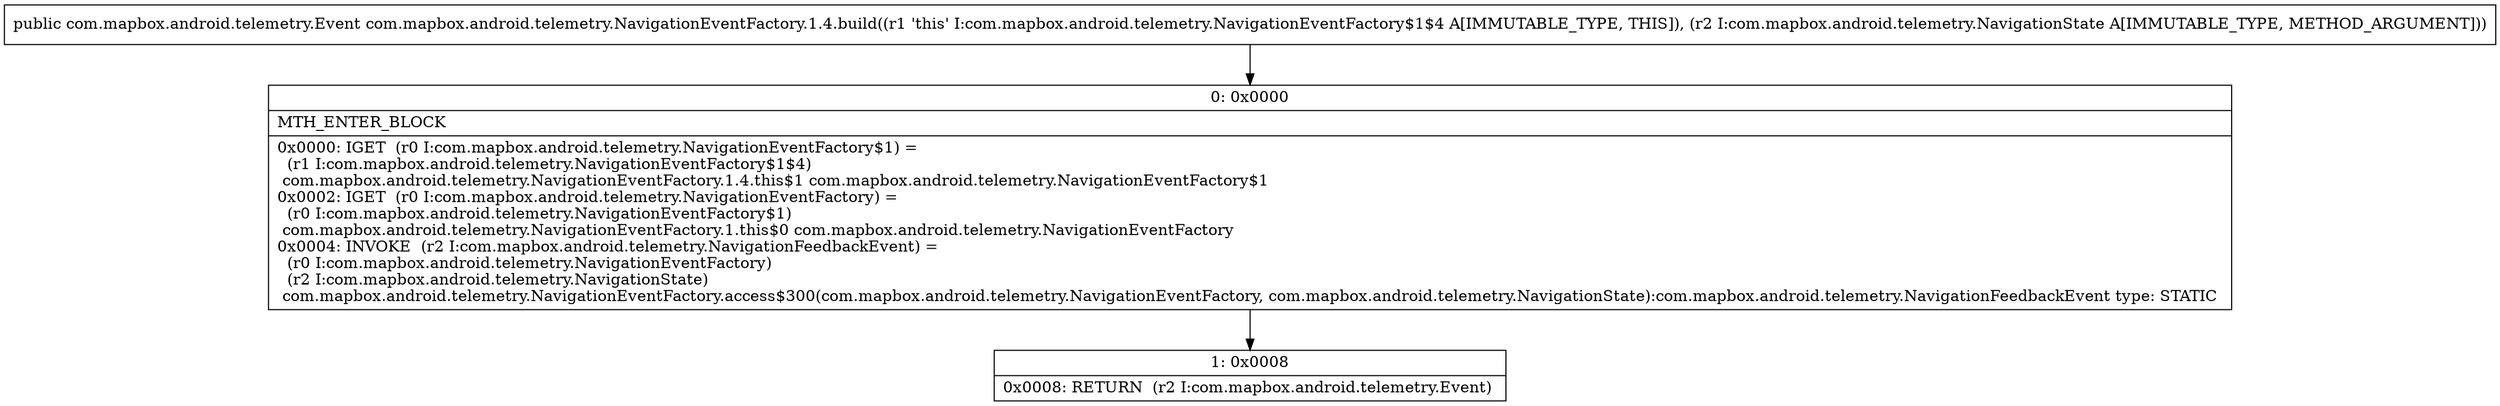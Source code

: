 digraph "CFG forcom.mapbox.android.telemetry.NavigationEventFactory.1.4.build(Lcom\/mapbox\/android\/telemetry\/NavigationState;)Lcom\/mapbox\/android\/telemetry\/Event;" {
Node_0 [shape=record,label="{0\:\ 0x0000|MTH_ENTER_BLOCK\l|0x0000: IGET  (r0 I:com.mapbox.android.telemetry.NavigationEventFactory$1) = \l  (r1 I:com.mapbox.android.telemetry.NavigationEventFactory$1$4)\l com.mapbox.android.telemetry.NavigationEventFactory.1.4.this$1 com.mapbox.android.telemetry.NavigationEventFactory$1 \l0x0002: IGET  (r0 I:com.mapbox.android.telemetry.NavigationEventFactory) = \l  (r0 I:com.mapbox.android.telemetry.NavigationEventFactory$1)\l com.mapbox.android.telemetry.NavigationEventFactory.1.this$0 com.mapbox.android.telemetry.NavigationEventFactory \l0x0004: INVOKE  (r2 I:com.mapbox.android.telemetry.NavigationFeedbackEvent) = \l  (r0 I:com.mapbox.android.telemetry.NavigationEventFactory)\l  (r2 I:com.mapbox.android.telemetry.NavigationState)\l com.mapbox.android.telemetry.NavigationEventFactory.access$300(com.mapbox.android.telemetry.NavigationEventFactory, com.mapbox.android.telemetry.NavigationState):com.mapbox.android.telemetry.NavigationFeedbackEvent type: STATIC \l}"];
Node_1 [shape=record,label="{1\:\ 0x0008|0x0008: RETURN  (r2 I:com.mapbox.android.telemetry.Event) \l}"];
MethodNode[shape=record,label="{public com.mapbox.android.telemetry.Event com.mapbox.android.telemetry.NavigationEventFactory.1.4.build((r1 'this' I:com.mapbox.android.telemetry.NavigationEventFactory$1$4 A[IMMUTABLE_TYPE, THIS]), (r2 I:com.mapbox.android.telemetry.NavigationState A[IMMUTABLE_TYPE, METHOD_ARGUMENT])) }"];
MethodNode -> Node_0;
Node_0 -> Node_1;
}

